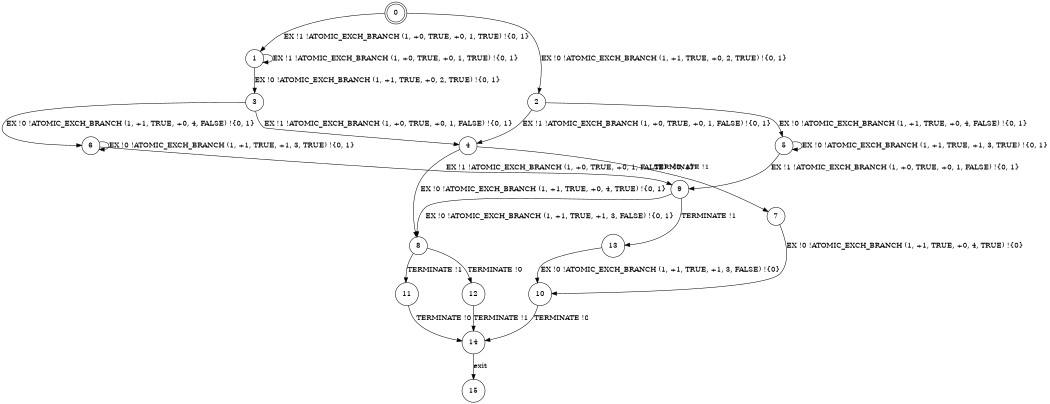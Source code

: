 digraph BCG {
size = "7, 10.5";
center = TRUE;
node [shape = circle];
0 [peripheries = 2];
0 -> 1 [label = "EX !1 !ATOMIC_EXCH_BRANCH (1, +0, TRUE, +0, 1, TRUE) !{0, 1}"];
0 -> 2 [label = "EX !0 !ATOMIC_EXCH_BRANCH (1, +1, TRUE, +0, 2, TRUE) !{0, 1}"];
1 -> 3 [label = "EX !0 !ATOMIC_EXCH_BRANCH (1, +1, TRUE, +0, 2, TRUE) !{0, 1}"];
1 -> 1 [label = "EX !1 !ATOMIC_EXCH_BRANCH (1, +0, TRUE, +0, 1, TRUE) !{0, 1}"];
2 -> 4 [label = "EX !1 !ATOMIC_EXCH_BRANCH (1, +0, TRUE, +0, 1, FALSE) !{0, 1}"];
2 -> 5 [label = "EX !0 !ATOMIC_EXCH_BRANCH (1, +1, TRUE, +0, 4, FALSE) !{0, 1}"];
3 -> 4 [label = "EX !1 !ATOMIC_EXCH_BRANCH (1, +0, TRUE, +0, 1, FALSE) !{0, 1}"];
3 -> 6 [label = "EX !0 !ATOMIC_EXCH_BRANCH (1, +1, TRUE, +0, 4, FALSE) !{0, 1}"];
4 -> 7 [label = "TERMINATE !1"];
4 -> 8 [label = "EX !0 !ATOMIC_EXCH_BRANCH (1, +1, TRUE, +0, 4, TRUE) !{0, 1}"];
5 -> 9 [label = "EX !1 !ATOMIC_EXCH_BRANCH (1, +0, TRUE, +0, 1, FALSE) !{0, 1}"];
5 -> 5 [label = "EX !0 !ATOMIC_EXCH_BRANCH (1, +1, TRUE, +1, 3, TRUE) !{0, 1}"];
6 -> 9 [label = "EX !1 !ATOMIC_EXCH_BRANCH (1, +0, TRUE, +0, 1, FALSE) !{0, 1}"];
6 -> 6 [label = "EX !0 !ATOMIC_EXCH_BRANCH (1, +1, TRUE, +1, 3, TRUE) !{0, 1}"];
7 -> 10 [label = "EX !0 !ATOMIC_EXCH_BRANCH (1, +1, TRUE, +0, 4, TRUE) !{0}"];
8 -> 11 [label = "TERMINATE !1"];
8 -> 12 [label = "TERMINATE !0"];
9 -> 13 [label = "TERMINATE !1"];
9 -> 8 [label = "EX !0 !ATOMIC_EXCH_BRANCH (1, +1, TRUE, +1, 3, FALSE) !{0, 1}"];
10 -> 14 [label = "TERMINATE !0"];
11 -> 14 [label = "TERMINATE !0"];
12 -> 14 [label = "TERMINATE !1"];
13 -> 10 [label = "EX !0 !ATOMIC_EXCH_BRANCH (1, +1, TRUE, +1, 3, FALSE) !{0}"];
14 -> 15 [label = "exit"];
}
